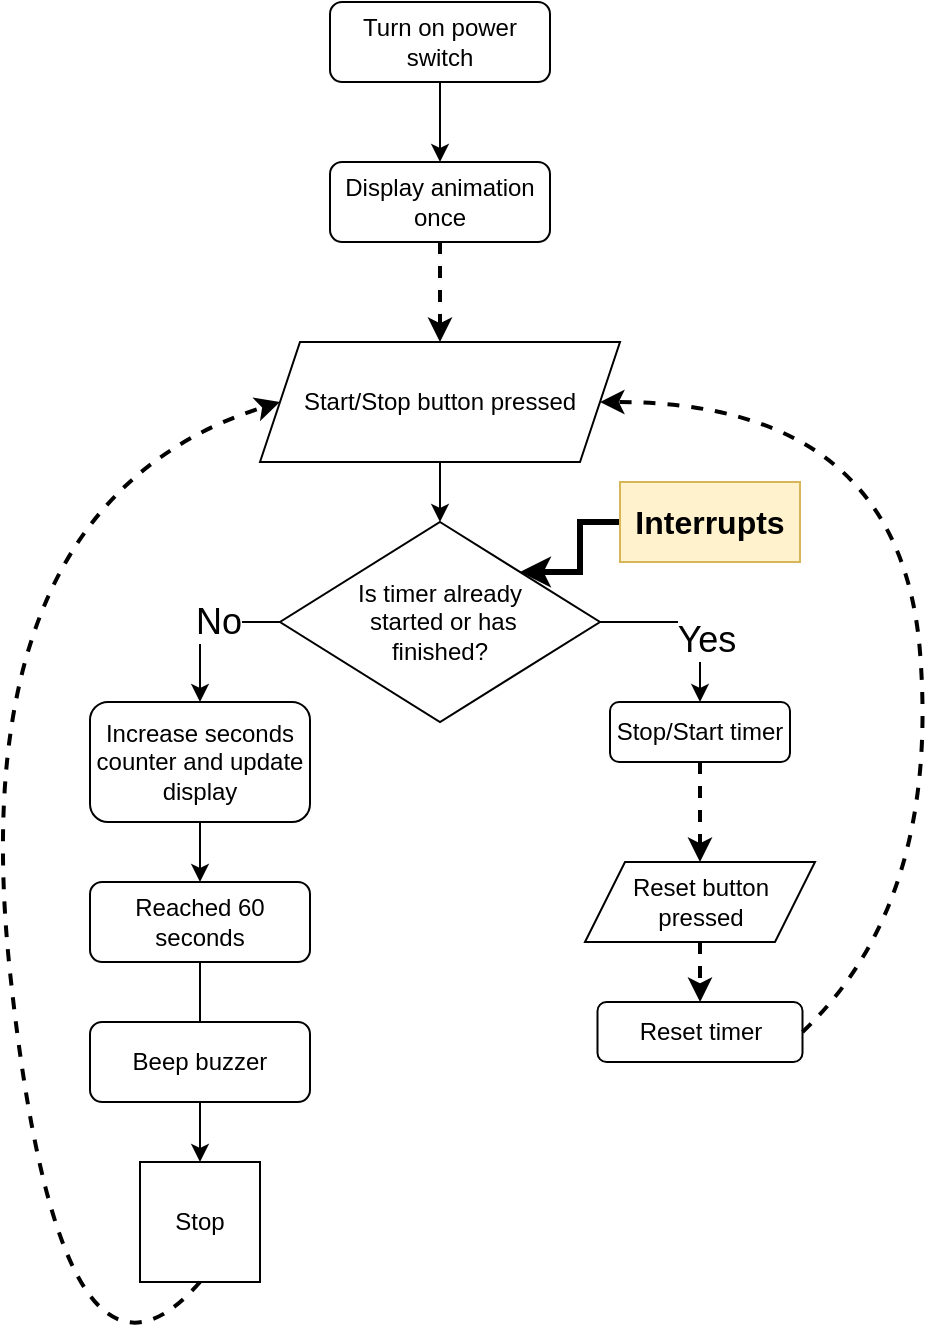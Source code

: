 <mxfile version="14.9.0" type="device"><diagram name="Page-1" id="edf60f1a-56cd-e834-aa8a-f176f3a09ee4"><mxGraphModel dx="460" dy="695" grid="1" gridSize="10" guides="1" tooltips="1" connect="1" arrows="1" fold="1" page="1" pageScale="1" pageWidth="1100" pageHeight="850" background="none" math="0" shadow="0"><root><mxCell id="0"/><mxCell id="1" parent="0"/><mxCell id="1IH7niIp4OZLwjps5FhI-3" style="edgeStyle=orthogonalEdgeStyle;rounded=0;orthogonalLoop=1;jettySize=auto;html=1;entryX=0.5;entryY=0;entryDx=0;entryDy=0;" edge="1" parent="1" source="1IH7niIp4OZLwjps5FhI-1" target="1IH7niIp4OZLwjps5FhI-2"><mxGeometry relative="1" as="geometry"/></mxCell><mxCell id="1IH7niIp4OZLwjps5FhI-1" value="Turn on power switch" style="rounded=1;whiteSpace=wrap;html=1;" vertex="1" parent="1"><mxGeometry x="285" y="80" width="110" height="40" as="geometry"/></mxCell><mxCell id="1IH7niIp4OZLwjps5FhI-5" style="edgeStyle=orthogonalEdgeStyle;rounded=0;orthogonalLoop=1;jettySize=auto;html=1;entryX=0.5;entryY=0;entryDx=0;entryDy=0;dashed=1;strokeWidth=2;" edge="1" parent="1" source="1IH7niIp4OZLwjps5FhI-2" target="1IH7niIp4OZLwjps5FhI-43"><mxGeometry relative="1" as="geometry"><mxPoint x="340" y="250" as="targetPoint"/></mxGeometry></mxCell><mxCell id="1IH7niIp4OZLwjps5FhI-2" value="Display animation once" style="rounded=1;whiteSpace=wrap;html=1;" vertex="1" parent="1"><mxGeometry x="285" y="160" width="110" height="40" as="geometry"/></mxCell><mxCell id="1IH7niIp4OZLwjps5FhI-9" style="edgeStyle=orthogonalEdgeStyle;rounded=0;orthogonalLoop=1;jettySize=auto;html=1;entryX=0.5;entryY=0;entryDx=0;entryDy=0;" edge="1" parent="1" target="1IH7niIp4OZLwjps5FhI-8"><mxGeometry relative="1" as="geometry"><mxPoint x="340" y="310" as="sourcePoint"/></mxGeometry></mxCell><mxCell id="1IH7niIp4OZLwjps5FhI-31" style="edgeStyle=orthogonalEdgeStyle;rounded=0;orthogonalLoop=1;jettySize=auto;html=1;fontSize=18;endSize=6;strokeWidth=1;entryX=0.5;entryY=0;entryDx=0;entryDy=0;" edge="1" parent="1" source="1IH7niIp4OZLwjps5FhI-8" target="1IH7niIp4OZLwjps5FhI-16"><mxGeometry relative="1" as="geometry"><mxPoint x="220" y="420" as="targetPoint"/><Array as="points"><mxPoint x="220" y="390"/></Array></mxGeometry></mxCell><mxCell id="1IH7niIp4OZLwjps5FhI-32" value="No" style="edgeLabel;html=1;align=center;verticalAlign=middle;resizable=0;points=[];fontSize=18;" vertex="1" connectable="0" parent="1IH7niIp4OZLwjps5FhI-31"><mxGeometry x="-0.225" relative="1" as="geometry"><mxPoint as="offset"/></mxGeometry></mxCell><mxCell id="1IH7niIp4OZLwjps5FhI-35" style="edgeStyle=orthogonalEdgeStyle;rounded=0;orthogonalLoop=1;jettySize=auto;html=1;entryX=0.5;entryY=0;entryDx=0;entryDy=0;fontSize=18;endSize=6;strokeWidth=1;" edge="1" parent="1" source="1IH7niIp4OZLwjps5FhI-8" target="1IH7niIp4OZLwjps5FhI-27"><mxGeometry relative="1" as="geometry"/></mxCell><mxCell id="1IH7niIp4OZLwjps5FhI-36" value="Yes" style="edgeLabel;html=1;align=center;verticalAlign=middle;resizable=0;points=[];fontSize=18;" vertex="1" connectable="0" parent="1IH7niIp4OZLwjps5FhI-35"><mxGeometry x="0.311" y="3" relative="1" as="geometry"><mxPoint as="offset"/></mxGeometry></mxCell><mxCell id="1IH7niIp4OZLwjps5FhI-8" value="Is timer already&lt;br&gt;&amp;nbsp;started or has &lt;br&gt;finished?" style="rhombus;whiteSpace=wrap;html=1;align=center;" vertex="1" parent="1"><mxGeometry x="260" y="340" width="160" height="100" as="geometry"/></mxCell><mxCell id="1IH7niIp4OZLwjps5FhI-19" value="" style="edgeStyle=orthogonalEdgeStyle;rounded=0;orthogonalLoop=1;jettySize=auto;html=1;" edge="1" parent="1" source="1IH7niIp4OZLwjps5FhI-16" target="1IH7niIp4OZLwjps5FhI-17"><mxGeometry relative="1" as="geometry"/></mxCell><mxCell id="1IH7niIp4OZLwjps5FhI-16" value="Increase seconds counter and update display" style="rounded=1;whiteSpace=wrap;html=1;align=center;" vertex="1" parent="1"><mxGeometry x="165" y="430" width="110" height="60" as="geometry"/></mxCell><mxCell id="1IH7niIp4OZLwjps5FhI-22" value="" style="edgeStyle=orthogonalEdgeStyle;rounded=0;orthogonalLoop=1;jettySize=auto;html=1;" edge="1" parent="1" source="1IH7niIp4OZLwjps5FhI-17" target="1IH7niIp4OZLwjps5FhI-21"><mxGeometry relative="1" as="geometry"/></mxCell><mxCell id="1IH7niIp4OZLwjps5FhI-17" value="Reached 60 seconds" style="rounded=1;whiteSpace=wrap;html=1;align=center;" vertex="1" parent="1"><mxGeometry x="165" y="520" width="110" height="40" as="geometry"/></mxCell><mxCell id="1IH7niIp4OZLwjps5FhI-20" value="Beep buzzer" style="rounded=1;whiteSpace=wrap;html=1;align=center;" vertex="1" parent="1"><mxGeometry x="165" y="590" width="110" height="40" as="geometry"/></mxCell><mxCell id="1IH7niIp4OZLwjps5FhI-21" value="Stop" style="whiteSpace=wrap;html=1;aspect=fixed;align=center;" vertex="1" parent="1"><mxGeometry x="190" y="660" width="60" height="60" as="geometry"/></mxCell><mxCell id="1IH7niIp4OZLwjps5FhI-26" value="" style="curved=1;endArrow=classic;html=1;exitX=0.5;exitY=1;exitDx=0;exitDy=0;entryX=0;entryY=0.5;entryDx=0;entryDy=0;dashed=1;strokeWidth=2;" edge="1" parent="1" source="1IH7niIp4OZLwjps5FhI-21" target="1IH7niIp4OZLwjps5FhI-43"><mxGeometry width="50" height="50" relative="1" as="geometry"><mxPoint x="100" y="700" as="sourcePoint"/><mxPoint x="260" y="280" as="targetPoint"/><Array as="points"><mxPoint x="150" y="800"/><mxPoint x="100" y="330"/></Array></mxGeometry></mxCell><mxCell id="1IH7niIp4OZLwjps5FhI-42" value="" style="edgeStyle=orthogonalEdgeStyle;rounded=0;orthogonalLoop=1;jettySize=auto;html=1;dashed=1;fontSize=12;endSize=6;strokeWidth=2;" edge="1" parent="1" source="1IH7niIp4OZLwjps5FhI-27"><mxGeometry relative="1" as="geometry"><mxPoint x="470" y="510" as="targetPoint"/></mxGeometry></mxCell><mxCell id="1IH7niIp4OZLwjps5FhI-27" value="Stop/Start timer" style="rounded=1;whiteSpace=wrap;html=1;align=center;" vertex="1" parent="1"><mxGeometry x="425" y="430" width="90" height="30" as="geometry"/></mxCell><mxCell id="1IH7niIp4OZLwjps5FhI-29" style="edgeStyle=orthogonalEdgeStyle;rounded=0;orthogonalLoop=1;jettySize=auto;html=1;exitX=0;exitY=0.5;exitDx=0;exitDy=0;entryX=1;entryY=0;entryDx=0;entryDy=0;fontSize=18;strokeWidth=3;" edge="1" parent="1" source="1IH7niIp4OZLwjps5FhI-28" target="1IH7niIp4OZLwjps5FhI-8"><mxGeometry relative="1" as="geometry"/></mxCell><mxCell id="1IH7niIp4OZLwjps5FhI-28" value="Interrupts" style="text;html=1;strokeColor=#d6b656;fillColor=#fff2cc;align=center;verticalAlign=middle;whiteSpace=wrap;rounded=0;fontSize=16;fontStyle=1" vertex="1" parent="1"><mxGeometry x="430" y="320" width="90" height="40" as="geometry"/></mxCell><mxCell id="1IH7niIp4OZLwjps5FhI-43" value="&lt;span&gt;Start/Stop button pressed&lt;/span&gt;" style="shape=parallelogram;perimeter=parallelogramPerimeter;whiteSpace=wrap;html=1;fixedSize=1;fontSize=12;align=center;" vertex="1" parent="1"><mxGeometry x="250" y="250" width="180" height="60" as="geometry"/></mxCell><mxCell id="1IH7niIp4OZLwjps5FhI-46" value="" style="edgeStyle=orthogonalEdgeStyle;rounded=0;orthogonalLoop=1;jettySize=auto;html=1;dashed=1;fontSize=12;endSize=6;strokeWidth=2;" edge="1" parent="1" source="1IH7niIp4OZLwjps5FhI-44" target="1IH7niIp4OZLwjps5FhI-45"><mxGeometry relative="1" as="geometry"/></mxCell><mxCell id="1IH7niIp4OZLwjps5FhI-44" value="&lt;span&gt;Reset button &lt;br&gt;pressed&lt;/span&gt;" style="shape=parallelogram;perimeter=parallelogramPerimeter;whiteSpace=wrap;html=1;fixedSize=1;fontSize=12;align=center;" vertex="1" parent="1"><mxGeometry x="412.5" y="510" width="115" height="40" as="geometry"/></mxCell><mxCell id="1IH7niIp4OZLwjps5FhI-45" value="Reset timer" style="rounded=1;whiteSpace=wrap;html=1;fontSize=12;align=center;" vertex="1" parent="1"><mxGeometry x="418.75" y="580" width="102.5" height="30" as="geometry"/></mxCell><mxCell id="1IH7niIp4OZLwjps5FhI-47" value="" style="curved=1;endArrow=classic;html=1;dashed=1;fontSize=12;endSize=6;strokeWidth=2;exitX=1;exitY=0.5;exitDx=0;exitDy=0;entryX=1;entryY=0.5;entryDx=0;entryDy=0;" edge="1" parent="1" source="1IH7niIp4OZLwjps5FhI-45" target="1IH7niIp4OZLwjps5FhI-43"><mxGeometry width="50" height="50" relative="1" as="geometry"><mxPoint x="550" y="600" as="sourcePoint"/><mxPoint x="600" y="550" as="targetPoint"/><Array as="points"><mxPoint x="590" y="530"/><mxPoint x="570" y="280"/></Array></mxGeometry></mxCell></root></mxGraphModel></diagram></mxfile>